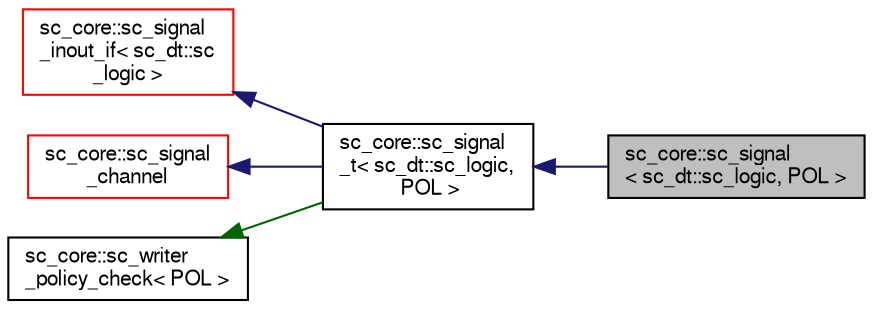 digraph "sc_core::sc_signal&lt; sc_dt::sc_logic, POL &gt;"
{
  edge [fontname="FreeSans",fontsize="10",labelfontname="FreeSans",labelfontsize="10"];
  node [fontname="FreeSans",fontsize="10",shape=record];
  rankdir="LR";
  Node0 [label="sc_core::sc_signal\l\< sc_dt::sc_logic, POL \>",height=0.2,width=0.4,color="black", fillcolor="grey75", style="filled", fontcolor="black"];
  Node1 -> Node0 [dir="back",color="midnightblue",fontsize="10",style="solid",fontname="FreeSans"];
  Node1 [label="sc_core::sc_signal\l_t\< sc_dt::sc_logic,\l POL \>",height=0.2,width=0.4,color="black", fillcolor="white", style="filled",URL="$a01248.html"];
  Node2 -> Node1 [dir="back",color="midnightblue",fontsize="10",style="solid",fontname="FreeSans"];
  Node2 [label="sc_core::sc_signal\l_inout_if\< sc_dt::sc\l_logic \>",height=0.2,width=0.4,color="red", fillcolor="white", style="filled",URL="$a01280.html"];
  Node6 -> Node1 [dir="back",color="midnightblue",fontsize="10",style="solid",fontname="FreeSans"];
  Node6 [label="sc_core::sc_signal\l_channel",height=0.2,width=0.4,color="red", fillcolor="white", style="filled",URL="$a01244.html"];
  Node9 -> Node1 [dir="back",color="darkgreen",fontsize="10",style="solid",fontname="FreeSans"];
  Node9 [label="sc_core::sc_writer\l_policy_check\< POL \>",height=0.2,width=0.4,color="black", fillcolor="white", style="filled",URL="$a01352.html"];
}
